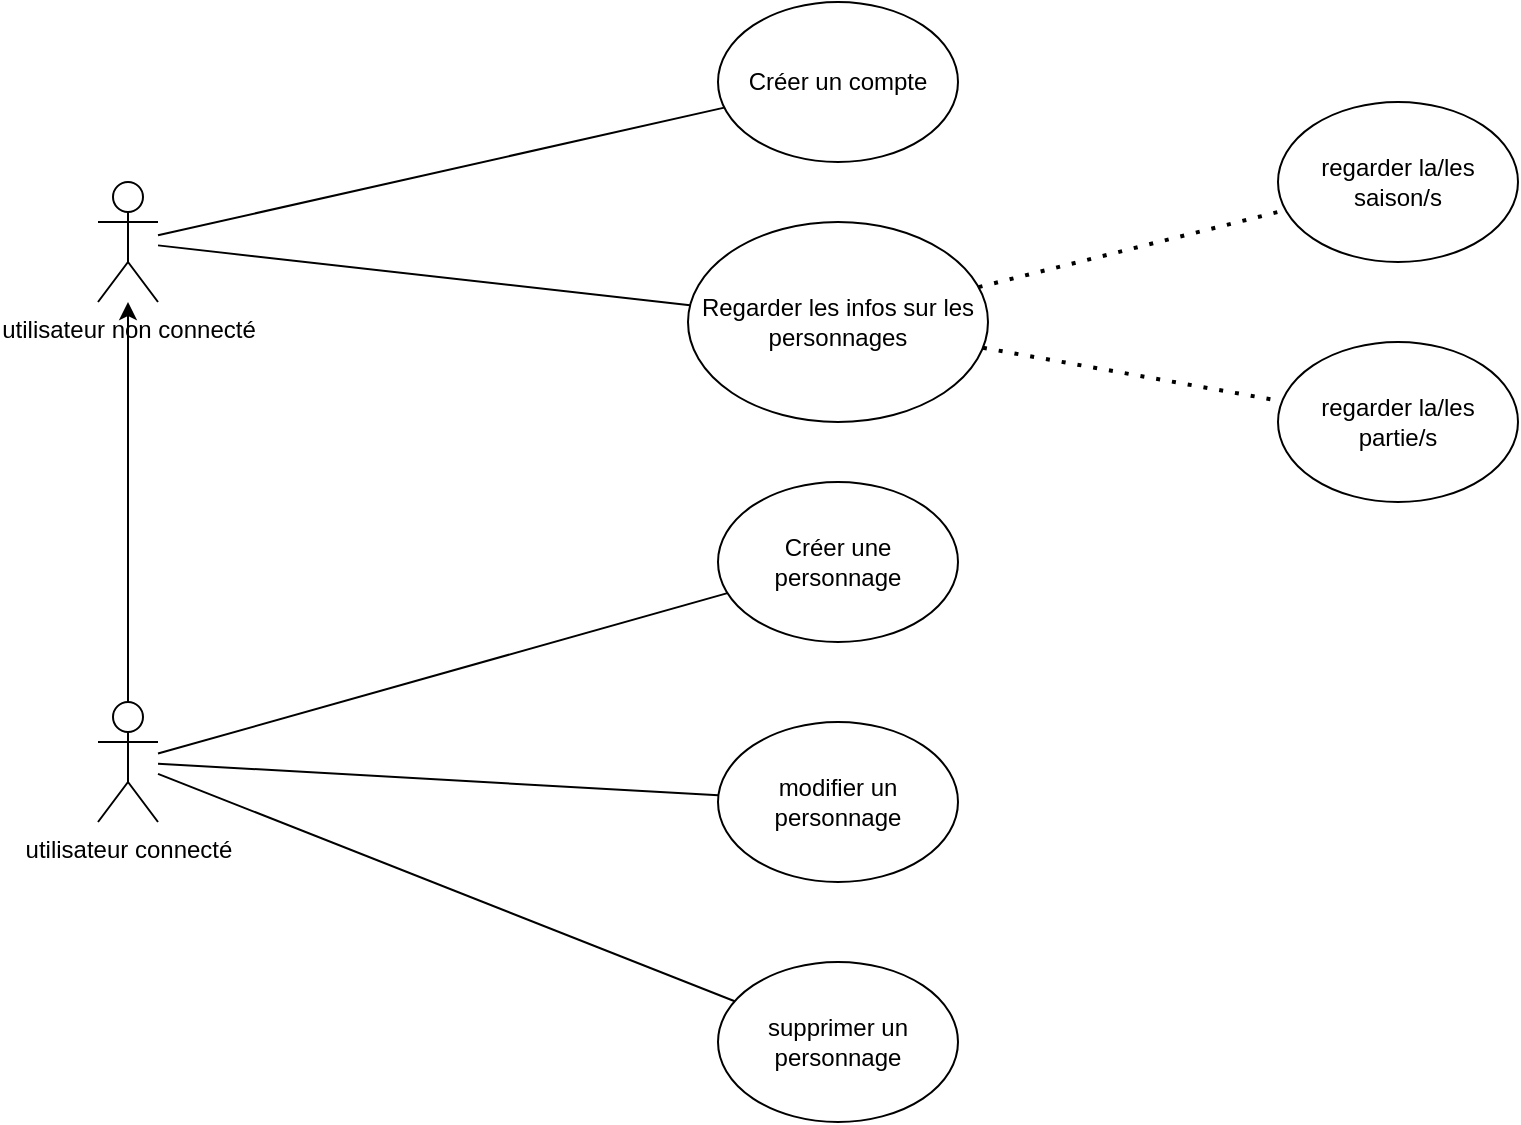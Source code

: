 <mxfile version="24.2.5" type="device">
  <diagram id="U4rm6_9nxG_JotQ04B9f" name="Page-1">
    <mxGraphModel dx="1100" dy="992" grid="1" gridSize="10" guides="1" tooltips="1" connect="1" arrows="1" fold="1" page="1" pageScale="1" pageWidth="827" pageHeight="1169" math="0" shadow="0">
      <root>
        <mxCell id="0" />
        <mxCell id="1" parent="0" />
        <mxCell id="AoAeNmF84v4GQbBgho1j-1" style="edgeStyle=orthogonalEdgeStyle;rounded=0;orthogonalLoop=1;jettySize=auto;html=1;" parent="1" source="AoAeNmF84v4GQbBgho1j-2" target="AoAeNmF84v4GQbBgho1j-3" edge="1">
          <mxGeometry relative="1" as="geometry" />
        </mxCell>
        <mxCell id="AoAeNmF84v4GQbBgho1j-2" value="utilisateur connecté" style="shape=umlActor;verticalLabelPosition=bottom;verticalAlign=top;html=1;outlineConnect=0;" parent="1" vertex="1">
          <mxGeometry x="50" y="480" width="30" height="60" as="geometry" />
        </mxCell>
        <mxCell id="AoAeNmF84v4GQbBgho1j-3" value="utilisateur non connecté" style="shape=umlActor;verticalLabelPosition=bottom;verticalAlign=top;html=1;outlineConnect=0;" parent="1" vertex="1">
          <mxGeometry x="50" y="220" width="30" height="60" as="geometry" />
        </mxCell>
        <mxCell id="AoAeNmF84v4GQbBgho1j-4" value="Regarder les infos sur les personnages" style="ellipse;whiteSpace=wrap;html=1;" parent="1" vertex="1">
          <mxGeometry x="345" y="240" width="150" height="100" as="geometry" />
        </mxCell>
        <mxCell id="AoAeNmF84v4GQbBgho1j-5" value="Créer un compte" style="ellipse;whiteSpace=wrap;html=1;" parent="1" vertex="1">
          <mxGeometry x="360" y="130" width="120" height="80" as="geometry" />
        </mxCell>
        <mxCell id="AoAeNmF84v4GQbBgho1j-6" value="Créer une personnage" style="ellipse;whiteSpace=wrap;html=1;" parent="1" vertex="1">
          <mxGeometry x="360" y="370" width="120" height="80" as="geometry" />
        </mxCell>
        <mxCell id="AoAeNmF84v4GQbBgho1j-7" value="modifier un personnage" style="ellipse;whiteSpace=wrap;html=1;" parent="1" vertex="1">
          <mxGeometry x="360" y="490" width="120" height="80" as="geometry" />
        </mxCell>
        <mxCell id="AoAeNmF84v4GQbBgho1j-8" value="" style="endArrow=none;html=1;rounded=0;" parent="1" source="AoAeNmF84v4GQbBgho1j-3" target="AoAeNmF84v4GQbBgho1j-5" edge="1">
          <mxGeometry width="50" height="50" relative="1" as="geometry">
            <mxPoint x="110" y="260" as="sourcePoint" />
            <mxPoint x="210" y="200" as="targetPoint" />
          </mxGeometry>
        </mxCell>
        <mxCell id="AoAeNmF84v4GQbBgho1j-9" value="" style="endArrow=none;html=1;rounded=0;" parent="1" source="AoAeNmF84v4GQbBgho1j-3" target="AoAeNmF84v4GQbBgho1j-4" edge="1">
          <mxGeometry width="50" height="50" relative="1" as="geometry">
            <mxPoint x="90" y="256" as="sourcePoint" />
            <mxPoint x="355" y="176" as="targetPoint" />
          </mxGeometry>
        </mxCell>
        <mxCell id="AoAeNmF84v4GQbBgho1j-10" value="supprimer un personnage" style="ellipse;whiteSpace=wrap;html=1;" parent="1" vertex="1">
          <mxGeometry x="360" y="610" width="120" height="80" as="geometry" />
        </mxCell>
        <mxCell id="AoAeNmF84v4GQbBgho1j-11" value="" style="endArrow=none;html=1;rounded=0;" parent="1" source="AoAeNmF84v4GQbBgho1j-2" target="AoAeNmF84v4GQbBgho1j-6" edge="1">
          <mxGeometry width="50" height="50" relative="1" as="geometry">
            <mxPoint x="180" y="520" as="sourcePoint" />
            <mxPoint x="230" y="470" as="targetPoint" />
          </mxGeometry>
        </mxCell>
        <mxCell id="AoAeNmF84v4GQbBgho1j-12" value="" style="endArrow=none;html=1;rounded=0;" parent="1" source="AoAeNmF84v4GQbBgho1j-2" target="AoAeNmF84v4GQbBgho1j-7" edge="1">
          <mxGeometry width="50" height="50" relative="1" as="geometry">
            <mxPoint x="90" y="516" as="sourcePoint" />
            <mxPoint x="375" y="436" as="targetPoint" />
          </mxGeometry>
        </mxCell>
        <mxCell id="AoAeNmF84v4GQbBgho1j-13" value="" style="endArrow=none;html=1;rounded=0;" parent="1" source="AoAeNmF84v4GQbBgho1j-2" target="AoAeNmF84v4GQbBgho1j-10" edge="1">
          <mxGeometry width="50" height="50" relative="1" as="geometry">
            <mxPoint x="90" y="521" as="sourcePoint" />
            <mxPoint x="370" y="537" as="targetPoint" />
          </mxGeometry>
        </mxCell>
        <mxCell id="SHQFnW14phcdugXAMs_p-2" value="" style="endArrow=none;dashed=1;html=1;dashPattern=1 3;strokeWidth=2;rounded=0;" parent="1" source="AoAeNmF84v4GQbBgho1j-4" target="SHQFnW14phcdugXAMs_p-5" edge="1">
          <mxGeometry width="50" height="50" relative="1" as="geometry">
            <mxPoint x="540" y="315" as="sourcePoint" />
            <mxPoint x="590" y="265" as="targetPoint" />
          </mxGeometry>
        </mxCell>
        <mxCell id="SHQFnW14phcdugXAMs_p-5" value="regarder la/les saison/s" style="ellipse;whiteSpace=wrap;html=1;" parent="1" vertex="1">
          <mxGeometry x="640" y="180" width="120" height="80" as="geometry" />
        </mxCell>
        <mxCell id="SHQFnW14phcdugXAMs_p-6" value="regarder la/les partie/s" style="ellipse;whiteSpace=wrap;html=1;" parent="1" vertex="1">
          <mxGeometry x="640" y="300" width="120" height="80" as="geometry" />
        </mxCell>
        <mxCell id="SHQFnW14phcdugXAMs_p-8" value="" style="endArrow=none;dashed=1;html=1;dashPattern=1 3;strokeWidth=2;rounded=0;" parent="1" source="AoAeNmF84v4GQbBgho1j-4" target="SHQFnW14phcdugXAMs_p-6" edge="1">
          <mxGeometry width="50" height="50" relative="1" as="geometry">
            <mxPoint x="510" y="340" as="sourcePoint" />
            <mxPoint x="560" y="290" as="targetPoint" />
          </mxGeometry>
        </mxCell>
      </root>
    </mxGraphModel>
  </diagram>
</mxfile>
